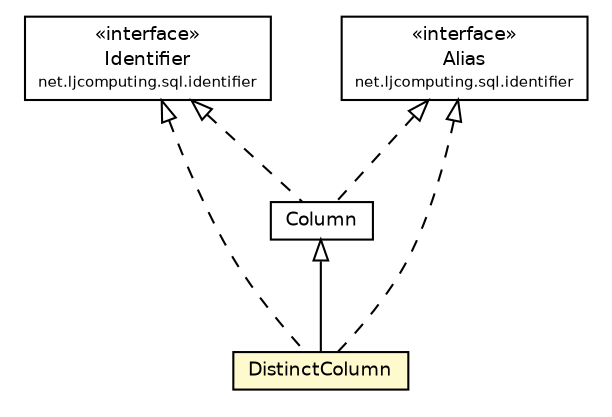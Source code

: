 #!/usr/local/bin/dot
#
# Class diagram 
# Generated by UMLGraph version R5_6 (http://www.umlgraph.org/)
#

digraph G {
	edge [fontname="Helvetica",fontsize=10,labelfontname="Helvetica",labelfontsize=10];
	node [fontname="Helvetica",fontsize=10,shape=plaintext];
	nodesep=0.25;
	ranksep=0.5;
	// net.ljcomputing.sql.identifier.Identifier
	c664 [label=<<table title="net.ljcomputing.sql.identifier.Identifier" border="0" cellborder="1" cellspacing="0" cellpadding="2" port="p" href="../Identifier.html">
		<tr><td><table border="0" cellspacing="0" cellpadding="1">
<tr><td align="center" balign="center"> &#171;interface&#187; </td></tr>
<tr><td align="center" balign="center"> Identifier </td></tr>
<tr><td align="center" balign="center"><font point-size="7.0"> net.ljcomputing.sql.identifier </font></td></tr>
		</table></td></tr>
		</table>>, URL="../Identifier.html", fontname="Helvetica", fontcolor="black", fontsize=9.0];
	// net.ljcomputing.sql.identifier.Alias
	c665 [label=<<table title="net.ljcomputing.sql.identifier.Alias" border="0" cellborder="1" cellspacing="0" cellpadding="2" port="p" href="../Alias.html">
		<tr><td><table border="0" cellspacing="0" cellpadding="1">
<tr><td align="center" balign="center"> &#171;interface&#187; </td></tr>
<tr><td align="center" balign="center"> Alias </td></tr>
<tr><td align="center" balign="center"><font point-size="7.0"> net.ljcomputing.sql.identifier </font></td></tr>
		</table></td></tr>
		</table>>, URL="../Alias.html", fontname="Helvetica", fontcolor="black", fontsize=9.0];
	// net.ljcomputing.sql.identifier.column.Column
	c667 [label=<<table title="net.ljcomputing.sql.identifier.column.Column" border="0" cellborder="1" cellspacing="0" cellpadding="2" port="p" href="./Column.html">
		<tr><td><table border="0" cellspacing="0" cellpadding="1">
<tr><td align="center" balign="center"> Column </td></tr>
		</table></td></tr>
		</table>>, URL="./Column.html", fontname="Helvetica", fontcolor="black", fontsize=9.0];
	// net.ljcomputing.sql.identifier.column.DistinctColumn
	c668 [label=<<table title="net.ljcomputing.sql.identifier.column.DistinctColumn" border="0" cellborder="1" cellspacing="0" cellpadding="2" port="p" bgcolor="lemonChiffon" href="./DistinctColumn.html">
		<tr><td><table border="0" cellspacing="0" cellpadding="1">
<tr><td align="center" balign="center"> DistinctColumn </td></tr>
		</table></td></tr>
		</table>>, URL="./DistinctColumn.html", fontname="Helvetica", fontcolor="black", fontsize=9.0];
	//net.ljcomputing.sql.identifier.column.Column implements net.ljcomputing.sql.identifier.Identifier
	c664:p -> c667:p [dir=back,arrowtail=empty,style=dashed];
	//net.ljcomputing.sql.identifier.column.Column implements net.ljcomputing.sql.identifier.Alias
	c665:p -> c667:p [dir=back,arrowtail=empty,style=dashed];
	//net.ljcomputing.sql.identifier.column.DistinctColumn extends net.ljcomputing.sql.identifier.column.Column
	c667:p -> c668:p [dir=back,arrowtail=empty];
	//net.ljcomputing.sql.identifier.column.DistinctColumn implements net.ljcomputing.sql.identifier.Identifier
	c664:p -> c668:p [dir=back,arrowtail=empty,style=dashed];
	//net.ljcomputing.sql.identifier.column.DistinctColumn implements net.ljcomputing.sql.identifier.Alias
	c665:p -> c668:p [dir=back,arrowtail=empty,style=dashed];
}

